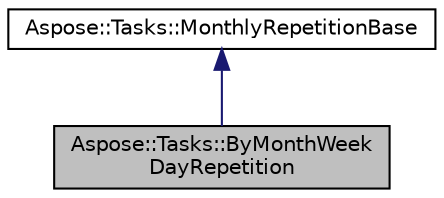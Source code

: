 digraph "Aspose::Tasks::ByMonthWeekDayRepetition"
{
 // LATEX_PDF_SIZE
  edge [fontname="Helvetica",fontsize="10",labelfontname="Helvetica",labelfontsize="10"];
  node [fontname="Helvetica",fontsize="10",shape=record];
  Node1 [label="Aspose::Tasks::ByMonthWeek\lDayRepetition",height=0.2,width=0.4,color="black", fillcolor="grey75", style="filled", fontcolor="black",tooltip="Represents a pattern which is based on the position of weekday in a month."];
  Node2 -> Node1 [dir="back",color="midnightblue",fontsize="10",style="solid",fontname="Helvetica"];
  Node2 [label="Aspose::Tasks::MonthlyRepetitionBase",height=0.2,width=0.4,color="black", fillcolor="white", style="filled",URL="$class_aspose_1_1_tasks_1_1_monthly_repetition_base.html",tooltip="Represents a base pattern for monthly day position."];
}
